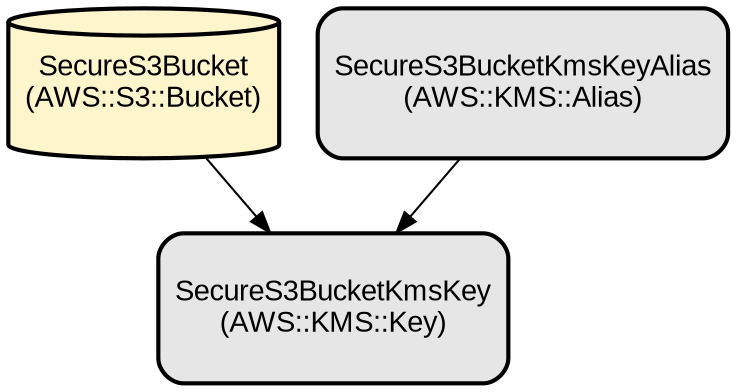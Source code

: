 digraph INFRA {
  node [ color = "black", fillcolor = "#E6E6E6", height =1, style = "filled,bold,rounded", fontname = "Arial" ];
  "SecureS3Bucket" [ label = "SecureS3Bucket
(AWS::S3::Bucket)", shape =cylinder, fillcolor = "#FFF5CD" ];
  "SecureS3BucketKmsKey" [ label = "SecureS3BucketKmsKey
(AWS::KMS::Key)", shape =rectangle ];
  "SecureS3BucketKmsKeyAlias" [ label = "SecureS3BucketKmsKeyAlias
(AWS::KMS::Alias)", shape =rectangle ];
  "SecureS3Bucket" -> "SecureS3BucketKmsKey";
  "SecureS3BucketKmsKeyAlias" -> "SecureS3BucketKmsKey";
}

